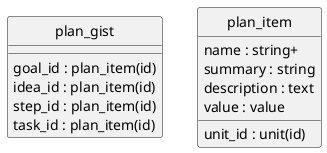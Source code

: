 @startuml uml
skinparam monochrome true
skinparam linetype ortho
hide circle

entity plan_gist {
  goal_id : plan_item(id)
  idea_id : plan_item(id)
  step_id : plan_item(id)
  task_id : plan_item(id)
}

entity plan_item {
  name : string+
  summary : string
  description : text
  unit_id : unit(id)
  value : value
}

@enduml

